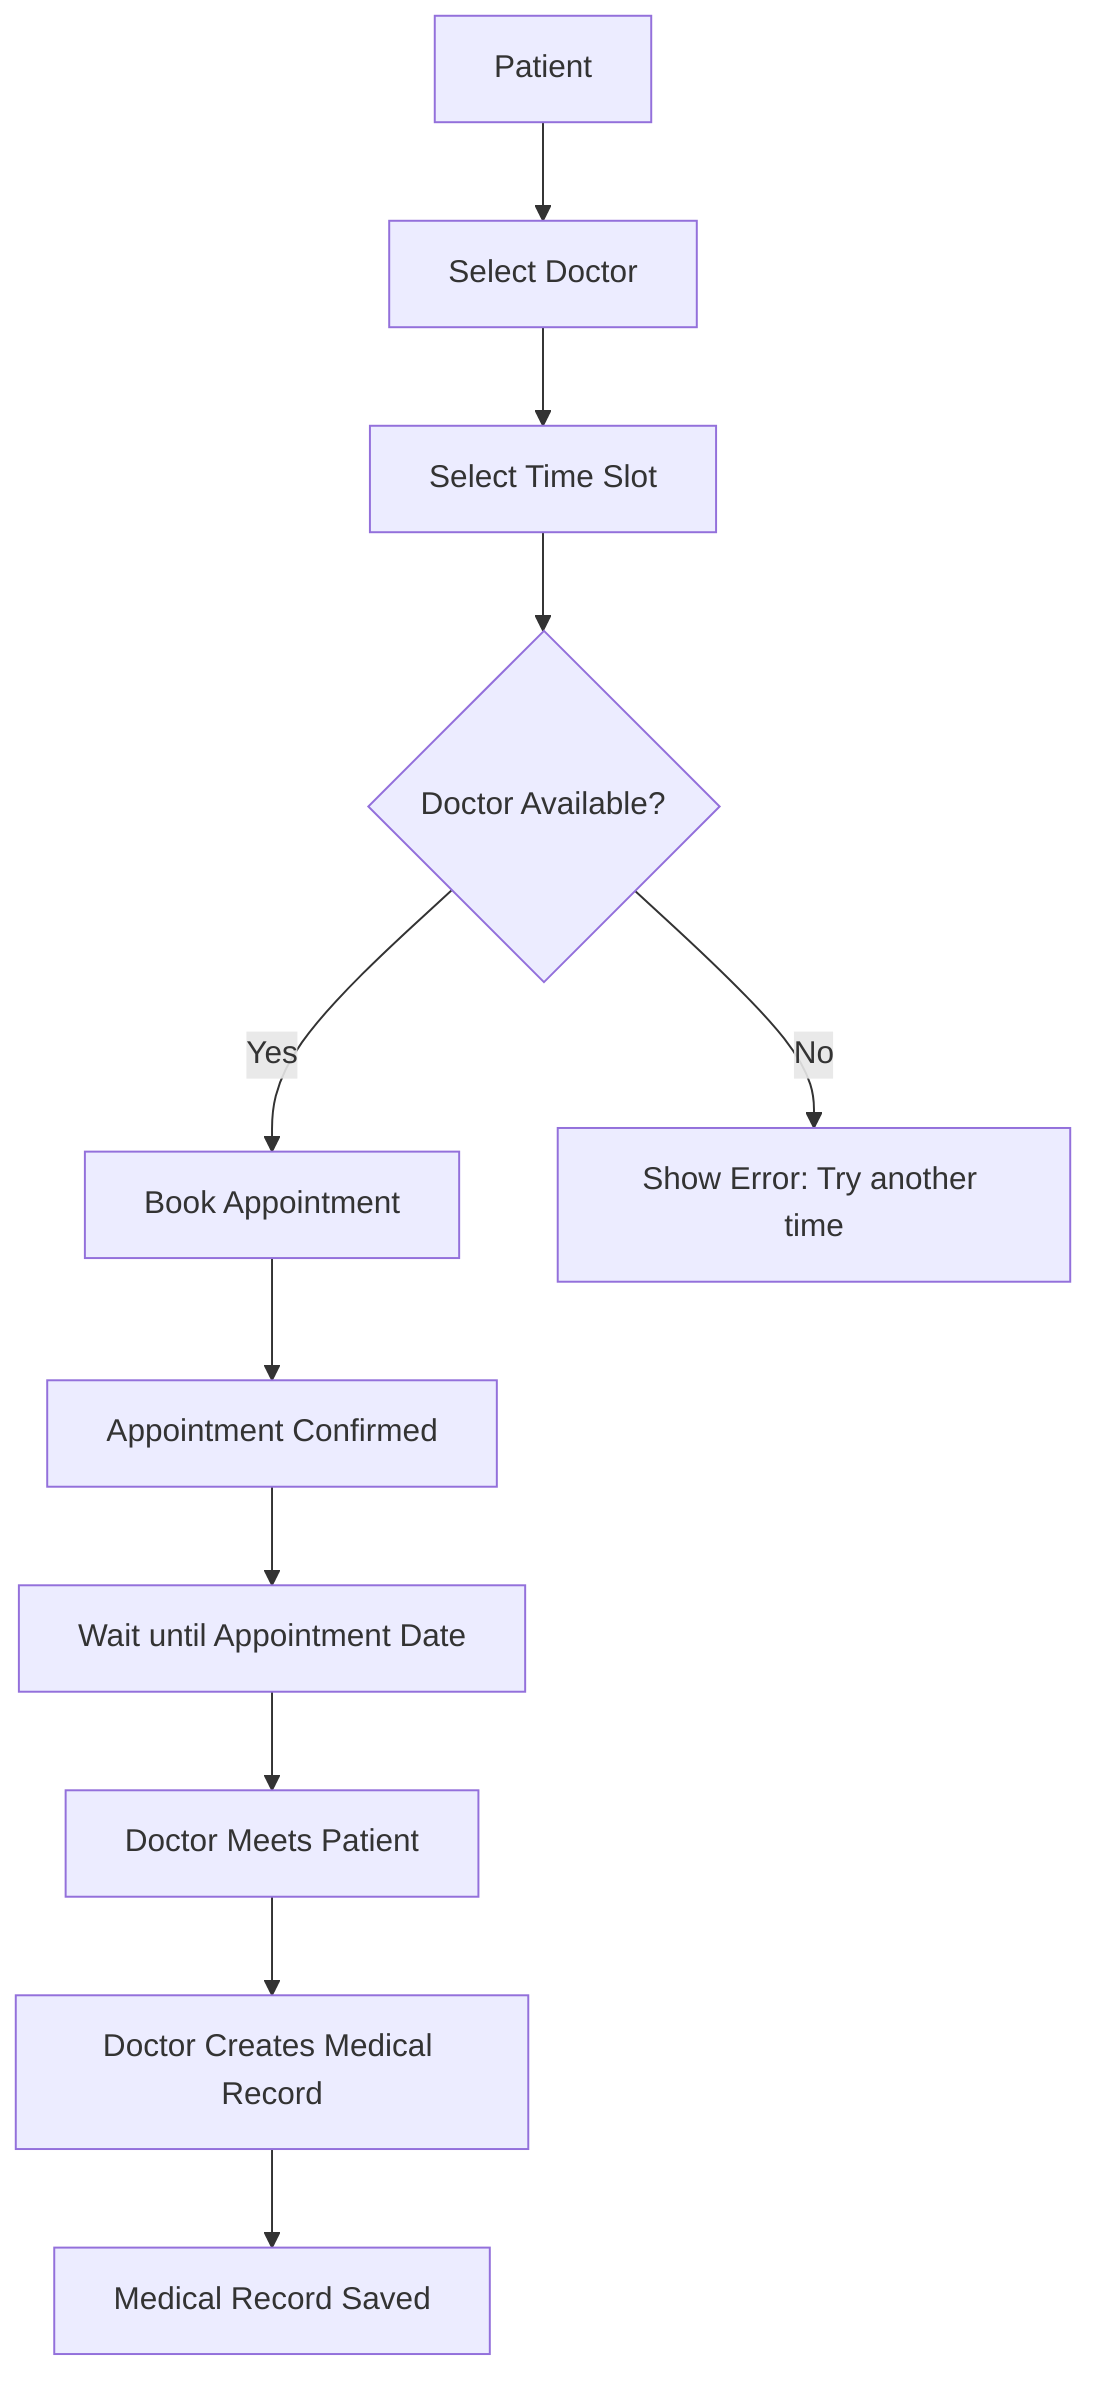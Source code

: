 flowchart TD
    A[Patient] --> B[Select Doctor]
    B --> C[Select Time Slot]
    C --> D{Doctor Available?}
    D -- Yes --> E[Book Appointment]
    D -- No --> F[Show Error: Try another time]
    E --> G[Appointment Confirmed]
    G --> H[Wait until Appointment Date]
    H --> I[Doctor Meets Patient]
    I --> J[Doctor Creates Medical Record]
    J --> K[Medical Record Saved]